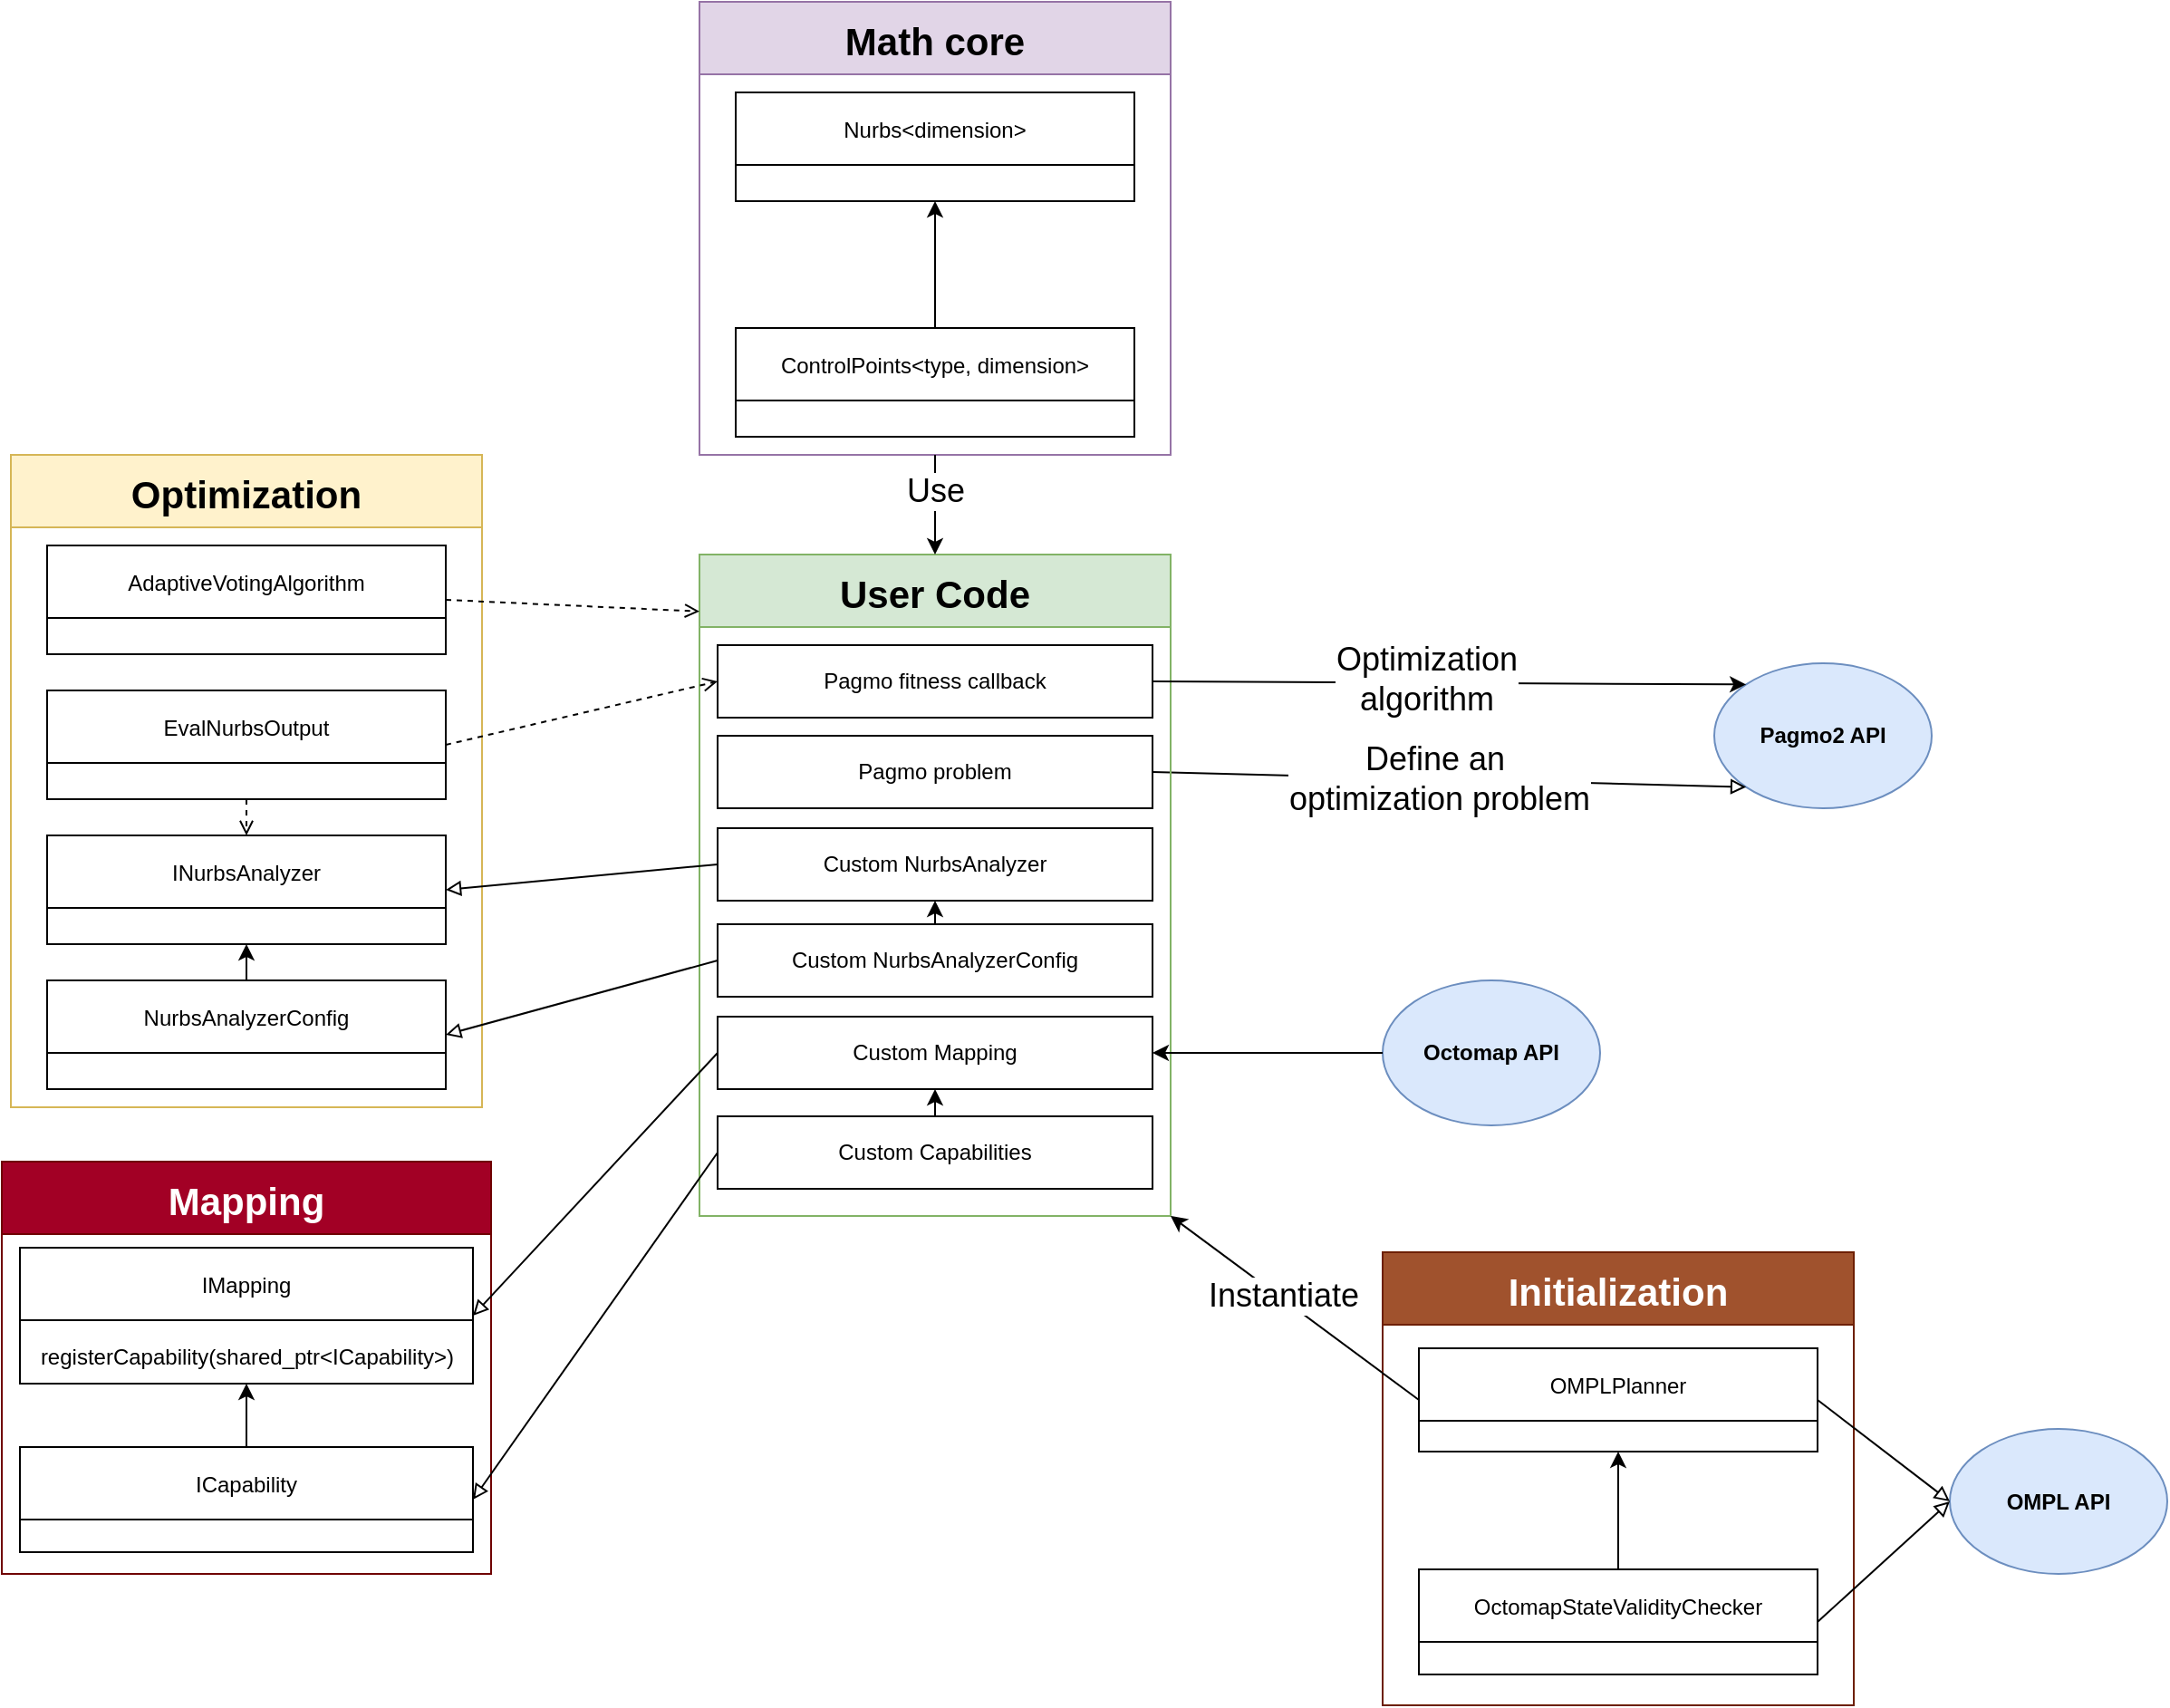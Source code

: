 <mxfile version="27.2.0">
  <diagram name="Library Architecture" id="0Xyvd6zJ-PHLDNkGXROd">
    <mxGraphModel dx="2893" dy="2280" grid="1" gridSize="10" guides="1" tooltips="1" connect="1" arrows="1" fold="1" page="1" pageScale="1" pageWidth="827" pageHeight="1169" math="0" shadow="0">
      <root>
        <mxCell id="0" />
        <mxCell id="1" parent="0" />
        <mxCell id="j7_V35aS26TXLF-8v5MK-1" value="Math core" style="shape=swimlane;fillColor=#e1d5e7;strokeColor=#9673a6;fontStyle=1;fontSize=21;" parent="1" vertex="1">
          <mxGeometry x="330" y="-70" width="260" height="250" as="geometry" />
        </mxCell>
        <mxCell id="j7_V35aS26TXLF-8v5MK-5" value="Nurbs&lt;dimension&gt;" style="shape=swimlane;" parent="j7_V35aS26TXLF-8v5MK-1" vertex="1">
          <mxGeometry x="20" y="50" width="220" height="60" as="geometry" />
        </mxCell>
        <mxCell id="j7_V35aS26TXLF-8v5MK-6" value="ControlPoints&lt;type, dimension&gt;" style="shape=swimlane;" parent="j7_V35aS26TXLF-8v5MK-1" vertex="1">
          <mxGeometry x="20" y="180" width="220" height="60" as="geometry" />
        </mxCell>
        <mxCell id="ZzqqokksarxMRDODuoEo-16" value="" style="endArrow=classic;html=1;rounded=0;exitX=0.5;exitY=0;exitDx=0;exitDy=0;entryX=0.5;entryY=1;entryDx=0;entryDy=0;" parent="j7_V35aS26TXLF-8v5MK-1" source="j7_V35aS26TXLF-8v5MK-6" target="j7_V35aS26TXLF-8v5MK-5" edge="1">
          <mxGeometry width="50" height="50" relative="1" as="geometry">
            <mxPoint x="160" y="565" as="sourcePoint" />
            <mxPoint x="160" y="500" as="targetPoint" />
          </mxGeometry>
        </mxCell>
        <mxCell id="ZzqqokksarxMRDODuoEo-2" value="Initialization" style="shape=swimlane;fillColor=#a0522d;fontColor=#ffffff;strokeColor=#6D1F00;fontStyle=1;fontSize=21;" parent="1" vertex="1">
          <mxGeometry x="707" y="620" width="260" height="250" as="geometry" />
        </mxCell>
        <mxCell id="ZzqqokksarxMRDODuoEo-4" value="OMPLPlanner" style="shape=swimlane;" parent="ZzqqokksarxMRDODuoEo-2" vertex="1">
          <mxGeometry x="20" y="53" width="220" height="57" as="geometry" />
        </mxCell>
        <mxCell id="ZzqqokksarxMRDODuoEo-5" value="OctomapStateValidityChecker" style="shape=swimlane;" parent="ZzqqokksarxMRDODuoEo-2" vertex="1">
          <mxGeometry x="20" y="175" width="220" height="58" as="geometry" />
        </mxCell>
        <mxCell id="ZzqqokksarxMRDODuoEo-6" value="" style="endArrow=classic;html=1;rounded=0;exitX=0.5;exitY=0;exitDx=0;exitDy=0;entryX=0.5;entryY=1;entryDx=0;entryDy=0;" parent="ZzqqokksarxMRDODuoEo-2" source="ZzqqokksarxMRDODuoEo-5" target="ZzqqokksarxMRDODuoEo-4" edge="1">
          <mxGeometry width="50" height="50" relative="1" as="geometry">
            <mxPoint x="130" y="160" as="sourcePoint" />
            <mxPoint x="180" y="110" as="targetPoint" />
            <Array as="points">
              <mxPoint x="130" y="147.5" />
            </Array>
          </mxGeometry>
        </mxCell>
        <mxCell id="ZzqqokksarxMRDODuoEo-3" value="OMPL API" style="ellipse;whiteSpace=wrap;html=1;fillColor=#dae8fc;strokeColor=#6c8ebf;fontStyle=1" parent="1" vertex="1">
          <mxGeometry x="1020" y="717.5" width="120" height="80" as="geometry" />
        </mxCell>
        <mxCell id="ZzqqokksarxMRDODuoEo-7" value="" style="endArrow=block;html=1;rounded=0;endFill=0;entryX=0;entryY=0.5;entryDx=0;entryDy=0;exitX=1;exitY=0.5;exitDx=0;exitDy=0;" parent="1" source="ZzqqokksarxMRDODuoEo-4" target="ZzqqokksarxMRDODuoEo-3" edge="1">
          <mxGeometry width="50" height="50" relative="1" as="geometry">
            <mxPoint x="390" y="410" as="sourcePoint" />
            <mxPoint x="440" y="360" as="targetPoint" />
          </mxGeometry>
        </mxCell>
        <mxCell id="ZzqqokksarxMRDODuoEo-8" value="" style="endArrow=block;html=1;rounded=0;endFill=0;entryX=0;entryY=0.5;entryDx=0;entryDy=0;exitX=1;exitY=0.5;exitDx=0;exitDy=0;" parent="1" source="ZzqqokksarxMRDODuoEo-5" target="ZzqqokksarxMRDODuoEo-3" edge="1">
          <mxGeometry width="50" height="50" relative="1" as="geometry">
            <mxPoint x="60" y="503" as="sourcePoint" />
            <mxPoint x="-40" y="545" as="targetPoint" />
          </mxGeometry>
        </mxCell>
        <mxCell id="ZzqqokksarxMRDODuoEo-9" value="Octomap API" style="ellipse;whiteSpace=wrap;html=1;fillColor=#dae8fc;strokeColor=#6c8ebf;fontStyle=1" parent="1" vertex="1">
          <mxGeometry x="707" y="470" width="120" height="80" as="geometry" />
        </mxCell>
        <mxCell id="ZzqqokksarxMRDODuoEo-11" value="Pagmo2 API" style="ellipse;whiteSpace=wrap;html=1;fillColor=#dae8fc;strokeColor=#6c8ebf;fontStyle=1" parent="1" vertex="1">
          <mxGeometry x="890" y="295" width="120" height="80" as="geometry" />
        </mxCell>
        <mxCell id="ZzqqokksarxMRDODuoEo-15" value="" style="endArrow=block;html=1;rounded=0;endFill=0;entryX=0;entryY=1;entryDx=0;entryDy=0;exitX=1;exitY=0.5;exitDx=0;exitDy=0;" parent="1" source="ZzqqokksarxMRDODuoEo-45" target="ZzqqokksarxMRDODuoEo-11" edge="1">
          <mxGeometry width="50" height="50" relative="1" as="geometry">
            <mxPoint x="820" y="340" as="sourcePoint" />
            <mxPoint x="800" y="472" as="targetPoint" />
          </mxGeometry>
        </mxCell>
        <mxCell id="ZzqqokksarxMRDODuoEo-18" value="Define an&amp;nbsp;&lt;div&gt;optimization problem&lt;/div&gt;" style="edgeLabel;html=1;align=center;verticalAlign=middle;resizable=0;points=[];fontSize=18;" parent="ZzqqokksarxMRDODuoEo-15" vertex="1" connectable="0">
          <mxGeometry x="-0.136" y="4" relative="1" as="geometry">
            <mxPoint x="16" y="4" as="offset" />
          </mxGeometry>
        </mxCell>
        <mxCell id="ZzqqokksarxMRDODuoEo-27" value="User Code" style="shape=swimlane;fillColor=#d5e8d4;strokeColor=#82b366;fontStyle=1;fontSize=21;" parent="1" vertex="1">
          <mxGeometry x="330" y="235" width="260" height="365" as="geometry" />
        </mxCell>
        <mxCell id="ZzqqokksarxMRDODuoEo-31" value="Pagmo fitness callback" style="rounded=0;whiteSpace=wrap;html=1;" parent="ZzqqokksarxMRDODuoEo-27" vertex="1">
          <mxGeometry x="10" y="50" width="240" height="40" as="geometry" />
        </mxCell>
        <mxCell id="ZzqqokksarxMRDODuoEo-33" value="Custom NurbsAnalyzer" style="rounded=0;whiteSpace=wrap;html=1;" parent="ZzqqokksarxMRDODuoEo-27" vertex="1">
          <mxGeometry x="10" y="151" width="240" height="40" as="geometry" />
        </mxCell>
        <mxCell id="ZzqqokksarxMRDODuoEo-42" value="Custom NurbsAnalyzerConfig" style="rounded=0;whiteSpace=wrap;html=1;" parent="ZzqqokksarxMRDODuoEo-27" vertex="1">
          <mxGeometry x="10" y="204" width="240" height="40" as="geometry" />
        </mxCell>
        <mxCell id="ZzqqokksarxMRDODuoEo-45" value="Pagmo problem" style="rounded=0;whiteSpace=wrap;html=1;" parent="ZzqqokksarxMRDODuoEo-27" vertex="1">
          <mxGeometry x="10" y="100" width="240" height="40" as="geometry" />
        </mxCell>
        <mxCell id="ZzqqokksarxMRDODuoEo-68" value="" style="endArrow=classic;html=1;rounded=0;exitX=0.5;exitY=0;exitDx=0;exitDy=0;entryX=0.5;entryY=1;entryDx=0;entryDy=0;" parent="ZzqqokksarxMRDODuoEo-27" source="ZzqqokksarxMRDODuoEo-42" target="ZzqqokksarxMRDODuoEo-33" edge="1">
          <mxGeometry width="50" height="50" relative="1" as="geometry">
            <mxPoint x="-240" y="245" as="sourcePoint" />
            <mxPoint x="-240" y="225" as="targetPoint" />
          </mxGeometry>
        </mxCell>
        <mxCell id="OGFYU4KilkqSH7VYBKQz-5" value="Custom Mapping" style="rounded=0;whiteSpace=wrap;html=1;" vertex="1" parent="ZzqqokksarxMRDODuoEo-27">
          <mxGeometry x="10" y="255" width="240" height="40" as="geometry" />
        </mxCell>
        <mxCell id="OGFYU4KilkqSH7VYBKQz-6" value="Custom Capabilities" style="rounded=0;whiteSpace=wrap;html=1;" vertex="1" parent="ZzqqokksarxMRDODuoEo-27">
          <mxGeometry x="10" y="310" width="240" height="40" as="geometry" />
        </mxCell>
        <mxCell id="OGFYU4KilkqSH7VYBKQz-10" value="" style="endArrow=classic;html=1;rounded=0;exitX=0.5;exitY=0;exitDx=0;exitDy=0;entryX=0.5;entryY=1;entryDx=0;entryDy=0;" edge="1" parent="ZzqqokksarxMRDODuoEo-27" source="OGFYU4KilkqSH7VYBKQz-6" target="OGFYU4KilkqSH7VYBKQz-5">
          <mxGeometry width="50" height="50" relative="1" as="geometry">
            <mxPoint x="350" y="248" as="sourcePoint" />
            <mxPoint x="350" y="235" as="targetPoint" />
          </mxGeometry>
        </mxCell>
        <mxCell id="ZzqqokksarxMRDODuoEo-40" value="" style="group;fontSize=21;" parent="1" vertex="1" connectable="0">
          <mxGeometry x="-50" y="180" width="260" height="360" as="geometry" />
        </mxCell>
        <mxCell id="j7_V35aS26TXLF-8v5MK-2" value="Optimization" style="shape=swimlane;fillColor=#fff2cc;strokeColor=#d6b656;fontStyle=1;fontSize=21;" parent="ZzqqokksarxMRDODuoEo-40" vertex="1">
          <mxGeometry width="260" height="360" as="geometry" />
        </mxCell>
        <mxCell id="ZzqqokksarxMRDODuoEo-12" value="INurbsAnalyzer" style="shape=swimlane;" parent="j7_V35aS26TXLF-8v5MK-2" vertex="1">
          <mxGeometry x="20" y="210" width="220" height="60" as="geometry" />
        </mxCell>
        <mxCell id="ZzqqokksarxMRDODuoEo-14" value="AdaptiveVotingAlgorithm" style="shape=swimlane;" parent="j7_V35aS26TXLF-8v5MK-2" vertex="1">
          <mxGeometry x="20" y="50" width="220" height="60" as="geometry" />
        </mxCell>
        <mxCell id="ZzqqokksarxMRDODuoEo-34" value="NurbsAnalyzerConfig" style="shape=swimlane;" parent="j7_V35aS26TXLF-8v5MK-2" vertex="1">
          <mxGeometry x="20" y="290" width="220" height="60" as="geometry" />
        </mxCell>
        <mxCell id="ZzqqokksarxMRDODuoEo-39" value="EvalNurbsOutput" style="shape=swimlane;" parent="j7_V35aS26TXLF-8v5MK-2" vertex="1">
          <mxGeometry x="20" y="130" width="220" height="60" as="geometry" />
        </mxCell>
        <mxCell id="ZzqqokksarxMRDODuoEo-66" value="" style="endArrow=classic;html=1;rounded=0;exitX=0.5;exitY=0;exitDx=0;exitDy=0;entryX=0.5;entryY=1;entryDx=0;entryDy=0;" parent="j7_V35aS26TXLF-8v5MK-2" source="ZzqqokksarxMRDODuoEo-34" target="ZzqqokksarxMRDODuoEo-12" edge="1">
          <mxGeometry width="50" height="50" relative="1" as="geometry">
            <mxPoint x="160" y="503" as="sourcePoint" />
            <mxPoint x="250" y="503" as="targetPoint" />
          </mxGeometry>
        </mxCell>
        <mxCell id="ZzqqokksarxMRDODuoEo-67" value="" style="endArrow=open;html=1;rounded=0;exitX=0.5;exitY=1;exitDx=0;exitDy=0;entryX=0.5;entryY=0;entryDx=0;entryDy=0;dashed=1;endFill=0;" parent="j7_V35aS26TXLF-8v5MK-2" source="ZzqqokksarxMRDODuoEo-39" target="ZzqqokksarxMRDODuoEo-12" edge="1">
          <mxGeometry width="50" height="50" relative="1" as="geometry">
            <mxPoint x="170" y="513" as="sourcePoint" />
            <mxPoint x="260" y="513" as="targetPoint" />
          </mxGeometry>
        </mxCell>
        <mxCell id="ZzqqokksarxMRDODuoEo-47" value="" style="endArrow=block;html=1;rounded=0;endFill=0;entryX=1;entryY=0.5;entryDx=0;entryDy=0;exitX=0;exitY=0.5;exitDx=0;exitDy=0;" parent="1" source="ZzqqokksarxMRDODuoEo-33" target="ZzqqokksarxMRDODuoEo-12" edge="1">
          <mxGeometry width="50" height="50" relative="1" as="geometry">
            <mxPoint x="830" y="350" as="sourcePoint" />
            <mxPoint x="940" y="350" as="targetPoint" />
          </mxGeometry>
        </mxCell>
        <mxCell id="ZzqqokksarxMRDODuoEo-49" value="" style="endArrow=block;html=1;rounded=0;endFill=0;entryX=1;entryY=0.5;entryDx=0;entryDy=0;exitX=0;exitY=0.5;exitDx=0;exitDy=0;" parent="1" source="ZzqqokksarxMRDODuoEo-42" target="ZzqqokksarxMRDODuoEo-34" edge="1">
          <mxGeometry width="50" height="50" relative="1" as="geometry">
            <mxPoint x="350" y="465" as="sourcePoint" />
            <mxPoint x="160" y="480" as="targetPoint" />
          </mxGeometry>
        </mxCell>
        <mxCell id="ZzqqokksarxMRDODuoEo-50" value="" style="endArrow=classic;html=1;rounded=0;exitX=0;exitY=0.5;exitDx=0;exitDy=0;entryX=1;entryY=1;entryDx=0;entryDy=0;" parent="1" source="ZzqqokksarxMRDODuoEo-4" target="ZzqqokksarxMRDODuoEo-27" edge="1">
          <mxGeometry width="50" height="50" relative="1" as="geometry">
            <mxPoint x="850" y="745" as="sourcePoint" />
            <mxPoint x="580" y="405" as="targetPoint" />
          </mxGeometry>
        </mxCell>
        <mxCell id="ZzqqokksarxMRDODuoEo-71" value="&lt;span style=&quot;font-size: 18px;&quot;&gt;Instantiate&lt;/span&gt;" style="edgeLabel;html=1;align=center;verticalAlign=middle;resizable=0;points=[];" parent="ZzqqokksarxMRDODuoEo-50" vertex="1" connectable="0">
          <mxGeometry x="0.117" y="-2" relative="1" as="geometry">
            <mxPoint as="offset" />
          </mxGeometry>
        </mxCell>
        <mxCell id="ZzqqokksarxMRDODuoEo-52" value="" style="endArrow=classic;html=1;rounded=0;exitX=1;exitY=0.5;exitDx=0;exitDy=0;entryX=0;entryY=0;entryDx=0;entryDy=0;" parent="1" source="ZzqqokksarxMRDODuoEo-31" target="ZzqqokksarxMRDODuoEo-11" edge="1">
          <mxGeometry width="50" height="50" relative="1" as="geometry">
            <mxPoint x="745" y="235" as="sourcePoint" />
            <mxPoint x="935" y="150" as="targetPoint" />
          </mxGeometry>
        </mxCell>
        <mxCell id="ZzqqokksarxMRDODuoEo-53" value="Optimization&lt;div&gt;algorithm&lt;/div&gt;" style="edgeLabel;html=1;align=center;verticalAlign=middle;resizable=0;points=[];fontSize=18;" parent="ZzqqokksarxMRDODuoEo-52" vertex="1" connectable="0">
          <mxGeometry x="0.064" y="-3" relative="1" as="geometry">
            <mxPoint x="-24" y="-5" as="offset" />
          </mxGeometry>
        </mxCell>
        <mxCell id="ZzqqokksarxMRDODuoEo-54" value="" style="endArrow=open;html=1;rounded=0;exitX=1;exitY=0.5;exitDx=0;exitDy=0;entryX=0;entryY=0.086;entryDx=0;entryDy=0;entryPerimeter=0;dashed=1;endFill=0;" parent="1" source="ZzqqokksarxMRDODuoEo-14" target="ZzqqokksarxMRDODuoEo-27" edge="1">
          <mxGeometry width="50" height="50" relative="1" as="geometry">
            <mxPoint x="160" y="400" as="sourcePoint" />
            <mxPoint x="350" y="315" as="targetPoint" />
          </mxGeometry>
        </mxCell>
        <mxCell id="ZzqqokksarxMRDODuoEo-55" value="" style="endArrow=classic;html=1;rounded=0;exitX=0.5;exitY=1;exitDx=0;exitDy=0;entryX=0.5;entryY=0;entryDx=0;entryDy=0;" parent="1" source="j7_V35aS26TXLF-8v5MK-1" target="ZzqqokksarxMRDODuoEo-27" edge="1">
          <mxGeometry width="50" height="50" relative="1" as="geometry">
            <mxPoint x="170" y="410" as="sourcePoint" />
            <mxPoint x="360" y="325" as="targetPoint" />
          </mxGeometry>
        </mxCell>
        <mxCell id="ZzqqokksarxMRDODuoEo-72" value="Use" style="edgeLabel;html=1;align=center;verticalAlign=middle;resizable=0;points=[];fontSize=18;" parent="ZzqqokksarxMRDODuoEo-55" vertex="1" connectable="0">
          <mxGeometry x="0.127" y="2" relative="1" as="geometry">
            <mxPoint x="-2" y="-11" as="offset" />
          </mxGeometry>
        </mxCell>
        <mxCell id="ZzqqokksarxMRDODuoEo-56" value="Mapping" style="shape=swimlane;fillColor=#a20025;fontColor=#ffffff;strokeColor=#6F0000;fontStyle=1;fontSize=21;" parent="1" vertex="1">
          <mxGeometry x="-55" y="570" width="270" height="227.5" as="geometry" />
        </mxCell>
        <mxCell id="ZzqqokksarxMRDODuoEo-57" value="IMapping" style="shape=swimlane;" parent="ZzqqokksarxMRDODuoEo-56" vertex="1">
          <mxGeometry x="10" y="47.5" width="250" height="75" as="geometry">
            <mxRectangle x="-120" y="785" width="90" height="30" as="alternateBounds" />
          </mxGeometry>
        </mxCell>
        <mxCell id="OGFYU4KilkqSH7VYBKQz-1" value="registerCapability(shared_ptr&amp;lt;ICapability&amp;gt;)" style="text;html=1;align=center;verticalAlign=middle;resizable=0;points=[];autosize=1;strokeColor=none;fillColor=none;" vertex="1" parent="ZzqqokksarxMRDODuoEo-57">
          <mxGeometry y="45" width="250" height="30" as="geometry" />
        </mxCell>
        <mxCell id="OGFYU4KilkqSH7VYBKQz-2" value="ICapability" style="shape=swimlane;" vertex="1" parent="ZzqqokksarxMRDODuoEo-56">
          <mxGeometry x="10" y="157.5" width="250" height="58" as="geometry" />
        </mxCell>
        <mxCell id="OGFYU4KilkqSH7VYBKQz-4" value="" style="endArrow=classic;html=1;rounded=0;exitX=0.5;exitY=0;exitDx=0;exitDy=0;" edge="1" parent="ZzqqokksarxMRDODuoEo-56" source="OGFYU4KilkqSH7VYBKQz-2" target="ZzqqokksarxMRDODuoEo-57">
          <mxGeometry width="50" height="50" relative="1" as="geometry">
            <mxPoint x="860" y="122.5" as="sourcePoint" />
            <mxPoint x="860" y="57.5" as="targetPoint" />
            <Array as="points" />
          </mxGeometry>
        </mxCell>
        <mxCell id="ZzqqokksarxMRDODuoEo-69" value="" style="endArrow=open;html=1;rounded=0;exitX=1;exitY=0.5;exitDx=0;exitDy=0;entryX=0;entryY=0.5;entryDx=0;entryDy=0;dashed=1;endFill=0;" parent="1" source="ZzqqokksarxMRDODuoEo-39" target="ZzqqokksarxMRDODuoEo-31" edge="1">
          <mxGeometry width="50" height="50" relative="1" as="geometry">
            <mxPoint x="90" y="380" as="sourcePoint" />
            <mxPoint x="90" y="400" as="targetPoint" />
          </mxGeometry>
        </mxCell>
        <mxCell id="OGFYU4KilkqSH7VYBKQz-7" value="" style="endArrow=block;html=1;rounded=0;endFill=0;entryX=1;entryY=0.5;entryDx=0;entryDy=0;exitX=0;exitY=0.5;exitDx=0;exitDy=0;" edge="1" parent="1" source="OGFYU4KilkqSH7VYBKQz-5" target="ZzqqokksarxMRDODuoEo-57">
          <mxGeometry width="50" height="50" relative="1" as="geometry">
            <mxPoint x="440" y="520" as="sourcePoint" />
            <mxPoint x="290" y="561" as="targetPoint" />
          </mxGeometry>
        </mxCell>
        <mxCell id="OGFYU4KilkqSH7VYBKQz-8" value="" style="endArrow=block;html=1;rounded=0;endFill=0;entryX=1;entryY=0.5;entryDx=0;entryDy=0;exitX=0;exitY=0.5;exitDx=0;exitDy=0;" edge="1" parent="1" source="OGFYU4KilkqSH7VYBKQz-6" target="OGFYU4KilkqSH7VYBKQz-2">
          <mxGeometry width="50" height="50" relative="1" as="geometry">
            <mxPoint x="570" y="690" as="sourcePoint" />
            <mxPoint x="420" y="731" as="targetPoint" />
          </mxGeometry>
        </mxCell>
        <mxCell id="OGFYU4KilkqSH7VYBKQz-11" value="" style="endArrow=classic;html=1;rounded=0;exitX=0;exitY=0.5;exitDx=0;exitDy=0;entryX=1;entryY=0.5;entryDx=0;entryDy=0;" edge="1" parent="1" source="ZzqqokksarxMRDODuoEo-9" target="OGFYU4KilkqSH7VYBKQz-5">
          <mxGeometry width="50" height="50" relative="1" as="geometry">
            <mxPoint x="640" y="483" as="sourcePoint" />
            <mxPoint x="640" y="470" as="targetPoint" />
          </mxGeometry>
        </mxCell>
      </root>
    </mxGraphModel>
  </diagram>
</mxfile>
